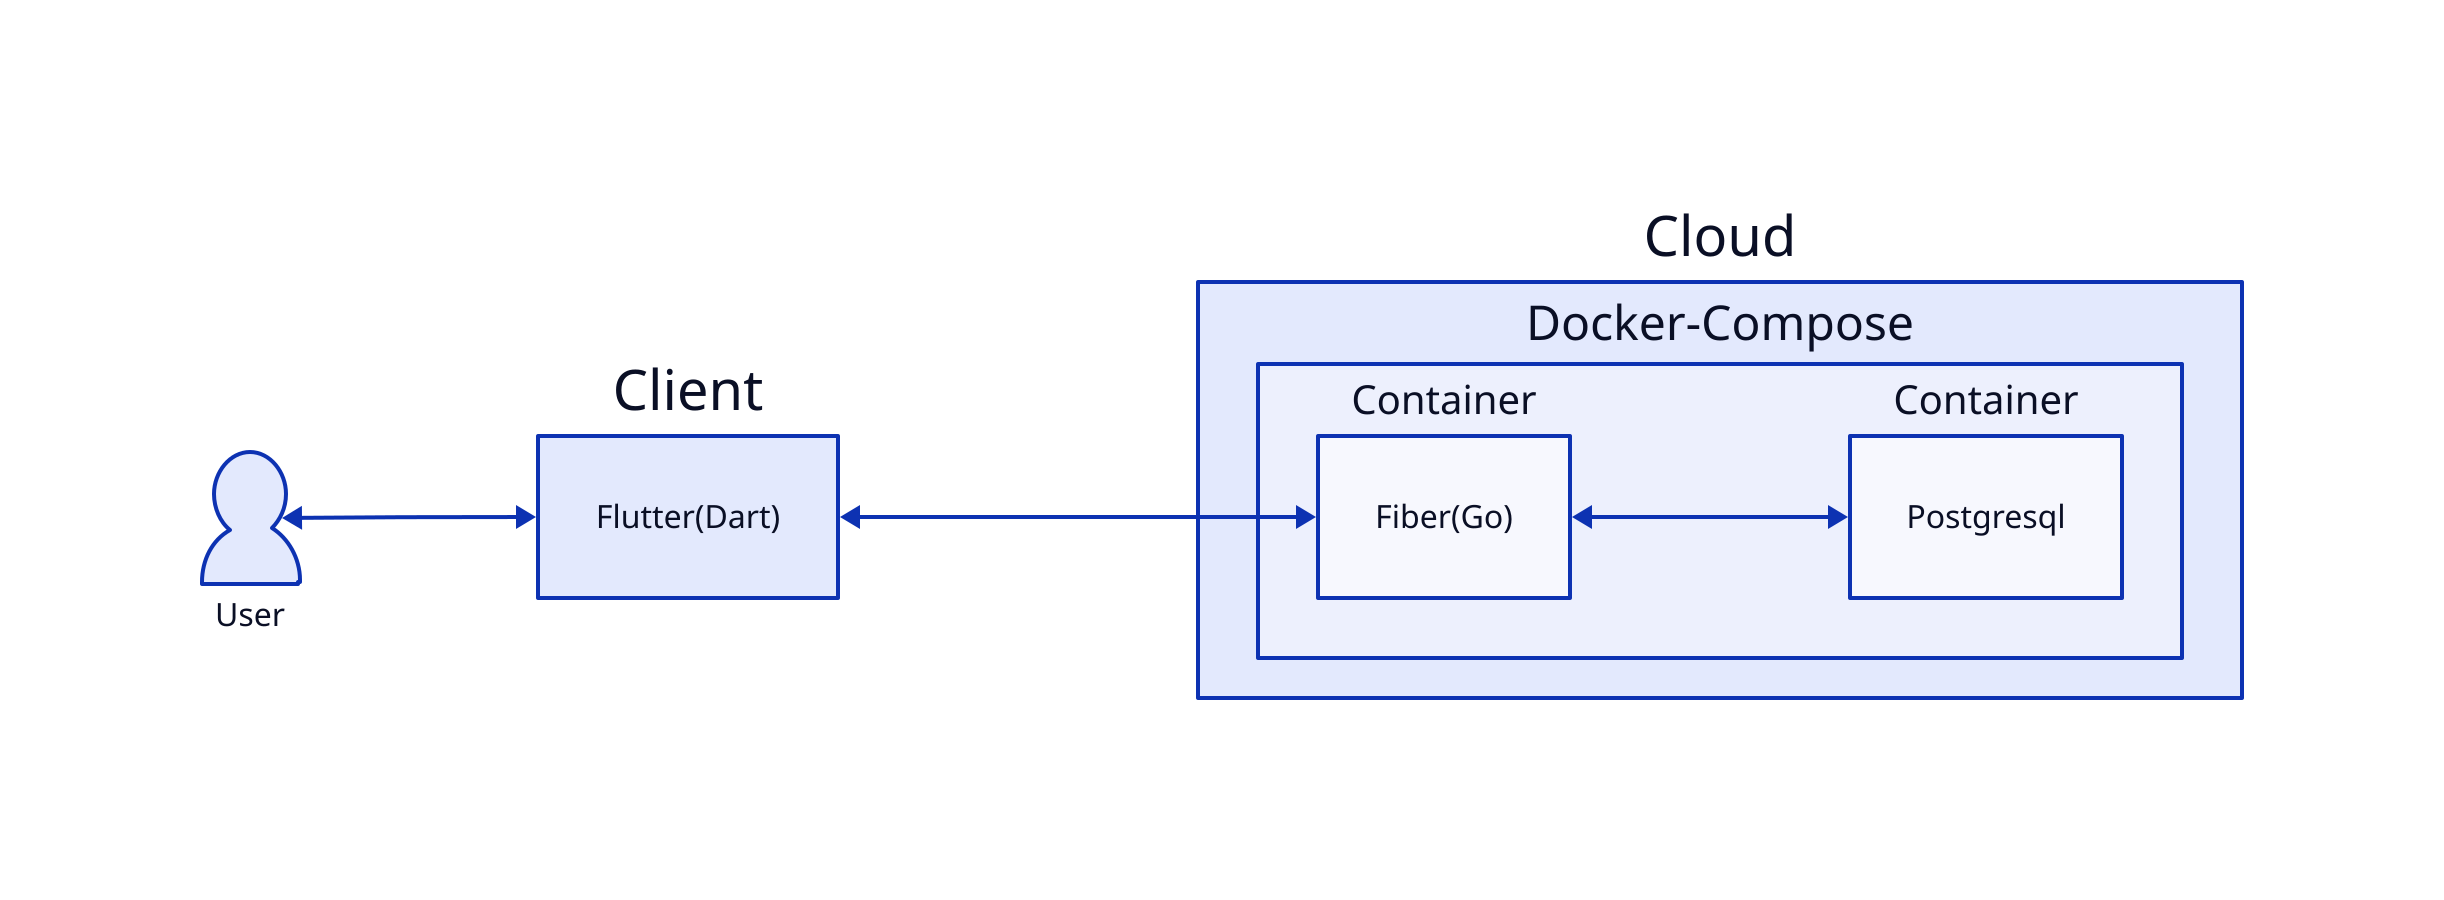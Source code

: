Cloud: {
    Docker-Compose:{
        Fiber(Go): Container{
            Fiber(Go).shape: Text
        }
        Postgresql: Container{
            Postgresql.shape: Text
        }
        Fiber(Go) <-> Postgresql
    }
}

direction: right
Flutter(Dart): Client {
    Flutter(Dart).shape: Text
}
User.shape: person
User <-> Flutter(Dart) <-> Cloud.Docker-Compose.Fiber(Go)
